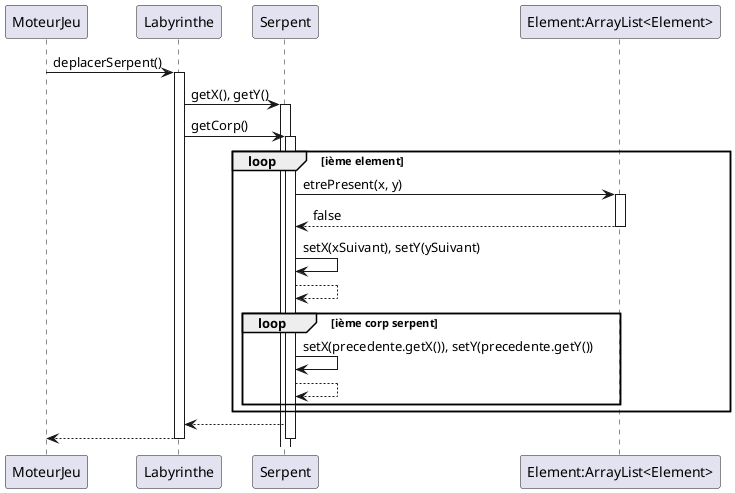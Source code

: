 @startuml
participant "MoteurJeu" as moteurJeu
participant "Labyrinthe" as labyrinthe
participant "Serpent" as serpent
participant "Element:ArrayList<Element>" as element


moteurJeu->labyrinthe: deplacerSerpent()
activate labyrinthe
labyrinthe -> serpent: getX(), getY()
activate serpent
labyrinthe -> serpent: getCorp()
activate serpent
loop ième element
    serpent -> element: etrePresent(x, y)
    activate element
    element --> serpent: false
    deactivate element
        serpent -> serpent: setX(xSuivant), setY(ySuivant)
        serpent-->serpent
        loop ième corp serpent
            serpent -> serpent: setX(precedente.getX()), setY(precedente.getY())
            serpent-->serpent
        end
end
serpent-->labyrinthe
labyrinthe-->moteurJeu
deactivate serpent
deactivate labyrinthe

@enduml
